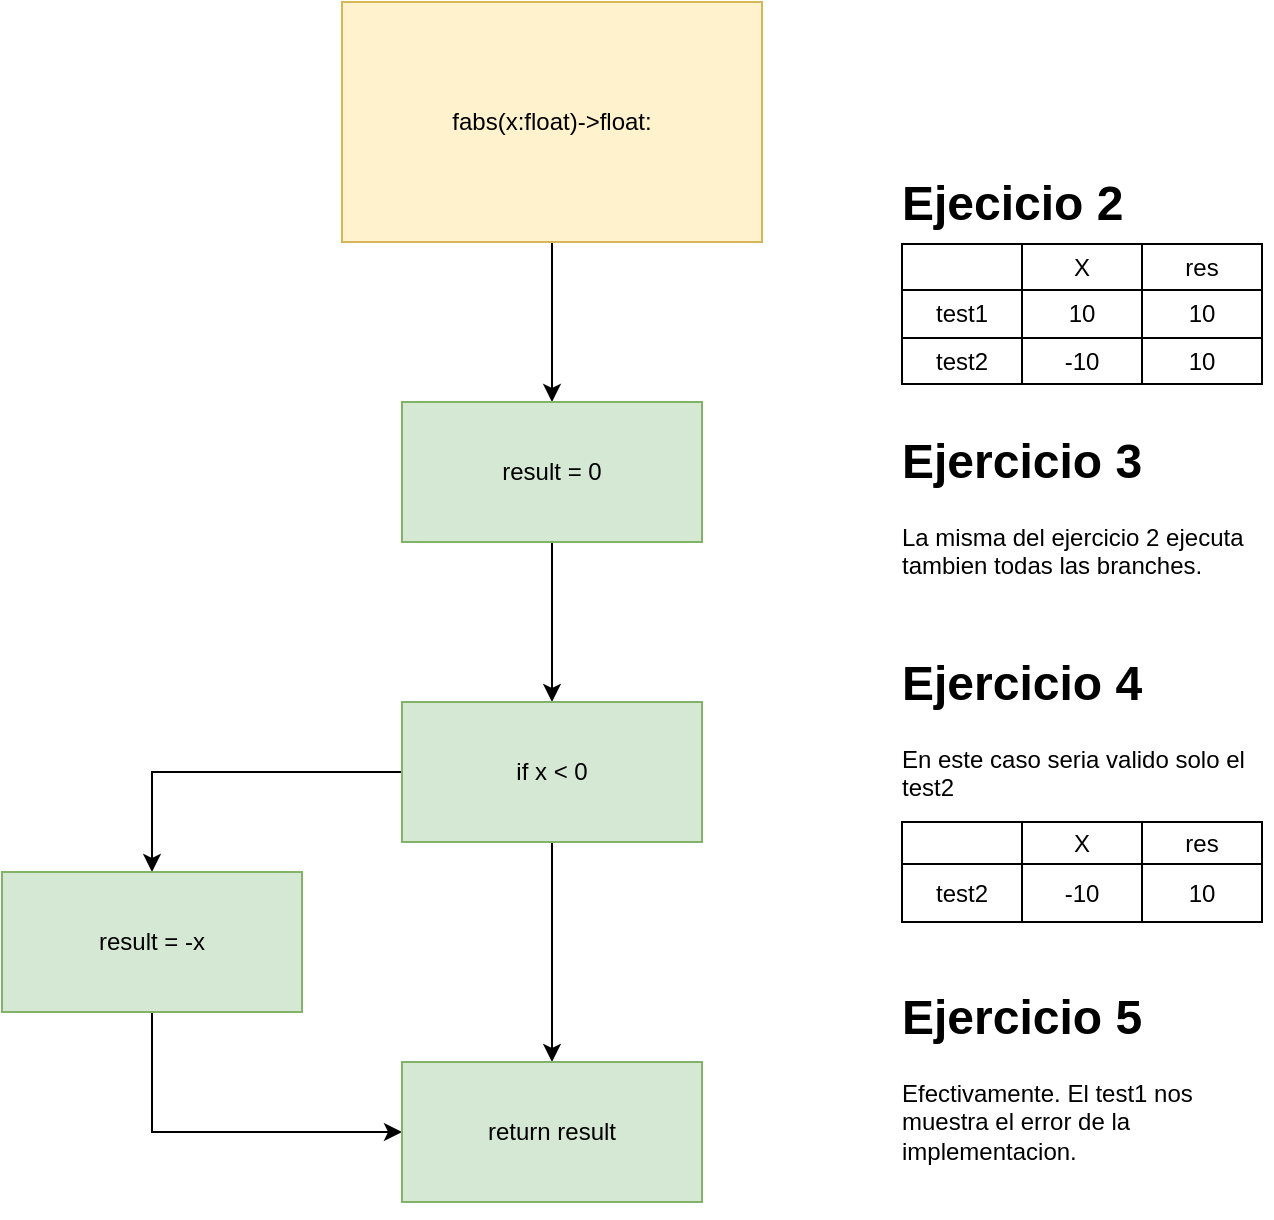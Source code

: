 <mxfile version="21.2.8" type="device">
  <diagram id="C5RBs43oDa-KdzZeNtuy" name="Page-1">
    <mxGraphModel dx="462" dy="822" grid="1" gridSize="10" guides="1" tooltips="1" connect="1" arrows="1" fold="1" page="1" pageScale="1" pageWidth="827" pageHeight="1169" math="0" shadow="0">
      <root>
        <mxCell id="WIyWlLk6GJQsqaUBKTNV-0" />
        <mxCell id="WIyWlLk6GJQsqaUBKTNV-1" parent="WIyWlLk6GJQsqaUBKTNV-0" />
        <mxCell id="HGcMaeUyVSTkXoYceGe6-3" value="" style="edgeStyle=orthogonalEdgeStyle;rounded=0;orthogonalLoop=1;jettySize=auto;html=1;" edge="1" parent="WIyWlLk6GJQsqaUBKTNV-1" source="HGcMaeUyVSTkXoYceGe6-1" target="HGcMaeUyVSTkXoYceGe6-2">
          <mxGeometry relative="1" as="geometry" />
        </mxCell>
        <mxCell id="HGcMaeUyVSTkXoYceGe6-1" value="fabs(x:float)-&amp;gt;float:" style="rounded=0;whiteSpace=wrap;html=1;fillColor=#fff2cc;strokeColor=#d6b656;" vertex="1" parent="WIyWlLk6GJQsqaUBKTNV-1">
          <mxGeometry x="200" y="80" width="210" height="120" as="geometry" />
        </mxCell>
        <mxCell id="HGcMaeUyVSTkXoYceGe6-5" value="" style="edgeStyle=orthogonalEdgeStyle;rounded=0;orthogonalLoop=1;jettySize=auto;html=1;" edge="1" parent="WIyWlLk6GJQsqaUBKTNV-1" source="HGcMaeUyVSTkXoYceGe6-2" target="HGcMaeUyVSTkXoYceGe6-4">
          <mxGeometry relative="1" as="geometry" />
        </mxCell>
        <mxCell id="HGcMaeUyVSTkXoYceGe6-2" value="result = 0" style="rounded=0;whiteSpace=wrap;html=1;fillColor=#d5e8d4;strokeColor=#82b366;" vertex="1" parent="WIyWlLk6GJQsqaUBKTNV-1">
          <mxGeometry x="230" y="280" width="150" height="70" as="geometry" />
        </mxCell>
        <mxCell id="HGcMaeUyVSTkXoYceGe6-7" value="" style="edgeStyle=orthogonalEdgeStyle;rounded=0;orthogonalLoop=1;jettySize=auto;html=1;" edge="1" parent="WIyWlLk6GJQsqaUBKTNV-1" source="HGcMaeUyVSTkXoYceGe6-4" target="HGcMaeUyVSTkXoYceGe6-6">
          <mxGeometry relative="1" as="geometry" />
        </mxCell>
        <mxCell id="HGcMaeUyVSTkXoYceGe6-9" value="" style="edgeStyle=orthogonalEdgeStyle;rounded=0;orthogonalLoop=1;jettySize=auto;html=1;" edge="1" parent="WIyWlLk6GJQsqaUBKTNV-1" source="HGcMaeUyVSTkXoYceGe6-4" target="HGcMaeUyVSTkXoYceGe6-8">
          <mxGeometry relative="1" as="geometry" />
        </mxCell>
        <mxCell id="HGcMaeUyVSTkXoYceGe6-4" value="if x &amp;lt; 0" style="rounded=0;whiteSpace=wrap;html=1;fillColor=#d5e8d4;strokeColor=#82b366;" vertex="1" parent="WIyWlLk6GJQsqaUBKTNV-1">
          <mxGeometry x="230" y="430" width="150" height="70" as="geometry" />
        </mxCell>
        <mxCell id="HGcMaeUyVSTkXoYceGe6-10" style="edgeStyle=orthogonalEdgeStyle;rounded=0;orthogonalLoop=1;jettySize=auto;html=1;exitX=0.5;exitY=1;exitDx=0;exitDy=0;entryX=0;entryY=0.5;entryDx=0;entryDy=0;" edge="1" parent="WIyWlLk6GJQsqaUBKTNV-1" source="HGcMaeUyVSTkXoYceGe6-6" target="HGcMaeUyVSTkXoYceGe6-8">
          <mxGeometry relative="1" as="geometry" />
        </mxCell>
        <mxCell id="HGcMaeUyVSTkXoYceGe6-6" value="result = -x" style="rounded=0;whiteSpace=wrap;html=1;fillColor=#d5e8d4;strokeColor=#82b366;" vertex="1" parent="WIyWlLk6GJQsqaUBKTNV-1">
          <mxGeometry x="30" y="515" width="150" height="70" as="geometry" />
        </mxCell>
        <mxCell id="HGcMaeUyVSTkXoYceGe6-8" value="return result" style="rounded=0;whiteSpace=wrap;html=1;fillColor=#d5e8d4;strokeColor=#82b366;" vertex="1" parent="WIyWlLk6GJQsqaUBKTNV-1">
          <mxGeometry x="230" y="610" width="150" height="70" as="geometry" />
        </mxCell>
        <mxCell id="HGcMaeUyVSTkXoYceGe6-11" value="&lt;h1&gt;Ejecicio 2&lt;/h1&gt;&lt;div&gt;&lt;br&gt;&lt;/div&gt;" style="text;html=1;strokeColor=none;fillColor=none;spacing=5;spacingTop=-20;whiteSpace=wrap;overflow=hidden;rounded=0;" vertex="1" parent="WIyWlLk6GJQsqaUBKTNV-1">
          <mxGeometry x="475" y="161" width="190" height="120" as="geometry" />
        </mxCell>
        <mxCell id="HGcMaeUyVSTkXoYceGe6-12" value="" style="shape=table;startSize=0;container=1;collapsible=0;childLayout=tableLayout;" vertex="1" parent="WIyWlLk6GJQsqaUBKTNV-1">
          <mxGeometry x="480" y="201" width="180" height="70" as="geometry" />
        </mxCell>
        <mxCell id="HGcMaeUyVSTkXoYceGe6-13" value="" style="shape=tableRow;horizontal=0;startSize=0;swimlaneHead=0;swimlaneBody=0;strokeColor=inherit;top=0;left=0;bottom=0;right=0;collapsible=0;dropTarget=0;fillColor=none;points=[[0,0.5],[1,0.5]];portConstraint=eastwest;" vertex="1" parent="HGcMaeUyVSTkXoYceGe6-12">
          <mxGeometry width="180" height="23" as="geometry" />
        </mxCell>
        <mxCell id="HGcMaeUyVSTkXoYceGe6-14" value="" style="shape=partialRectangle;html=1;whiteSpace=wrap;connectable=0;strokeColor=inherit;overflow=hidden;fillColor=none;top=0;left=0;bottom=0;right=0;pointerEvents=1;" vertex="1" parent="HGcMaeUyVSTkXoYceGe6-13">
          <mxGeometry width="60" height="23" as="geometry">
            <mxRectangle width="60" height="23" as="alternateBounds" />
          </mxGeometry>
        </mxCell>
        <mxCell id="HGcMaeUyVSTkXoYceGe6-15" value="X" style="shape=partialRectangle;html=1;whiteSpace=wrap;connectable=0;strokeColor=inherit;overflow=hidden;fillColor=none;top=0;left=0;bottom=0;right=0;pointerEvents=1;" vertex="1" parent="HGcMaeUyVSTkXoYceGe6-13">
          <mxGeometry x="60" width="60" height="23" as="geometry">
            <mxRectangle width="60" height="23" as="alternateBounds" />
          </mxGeometry>
        </mxCell>
        <mxCell id="HGcMaeUyVSTkXoYceGe6-16" value="res" style="shape=partialRectangle;html=1;whiteSpace=wrap;connectable=0;strokeColor=inherit;overflow=hidden;fillColor=none;top=0;left=0;bottom=0;right=0;pointerEvents=1;" vertex="1" parent="HGcMaeUyVSTkXoYceGe6-13">
          <mxGeometry x="120" width="60" height="23" as="geometry">
            <mxRectangle width="60" height="23" as="alternateBounds" />
          </mxGeometry>
        </mxCell>
        <mxCell id="HGcMaeUyVSTkXoYceGe6-17" value="" style="shape=tableRow;horizontal=0;startSize=0;swimlaneHead=0;swimlaneBody=0;strokeColor=inherit;top=0;left=0;bottom=0;right=0;collapsible=0;dropTarget=0;fillColor=none;points=[[0,0.5],[1,0.5]];portConstraint=eastwest;" vertex="1" parent="HGcMaeUyVSTkXoYceGe6-12">
          <mxGeometry y="23" width="180" height="24" as="geometry" />
        </mxCell>
        <mxCell id="HGcMaeUyVSTkXoYceGe6-18" value="test1" style="shape=partialRectangle;html=1;whiteSpace=wrap;connectable=0;strokeColor=inherit;overflow=hidden;fillColor=none;top=0;left=0;bottom=0;right=0;pointerEvents=1;" vertex="1" parent="HGcMaeUyVSTkXoYceGe6-17">
          <mxGeometry width="60" height="24" as="geometry">
            <mxRectangle width="60" height="24" as="alternateBounds" />
          </mxGeometry>
        </mxCell>
        <mxCell id="HGcMaeUyVSTkXoYceGe6-19" value="10" style="shape=partialRectangle;html=1;whiteSpace=wrap;connectable=0;strokeColor=inherit;overflow=hidden;fillColor=none;top=0;left=0;bottom=0;right=0;pointerEvents=1;" vertex="1" parent="HGcMaeUyVSTkXoYceGe6-17">
          <mxGeometry x="60" width="60" height="24" as="geometry">
            <mxRectangle width="60" height="24" as="alternateBounds" />
          </mxGeometry>
        </mxCell>
        <mxCell id="HGcMaeUyVSTkXoYceGe6-20" value="10" style="shape=partialRectangle;html=1;whiteSpace=wrap;connectable=0;strokeColor=inherit;overflow=hidden;fillColor=none;top=0;left=0;bottom=0;right=0;pointerEvents=1;" vertex="1" parent="HGcMaeUyVSTkXoYceGe6-17">
          <mxGeometry x="120" width="60" height="24" as="geometry">
            <mxRectangle width="60" height="24" as="alternateBounds" />
          </mxGeometry>
        </mxCell>
        <mxCell id="HGcMaeUyVSTkXoYceGe6-21" value="" style="shape=tableRow;horizontal=0;startSize=0;swimlaneHead=0;swimlaneBody=0;strokeColor=inherit;top=0;left=0;bottom=0;right=0;collapsible=0;dropTarget=0;fillColor=none;points=[[0,0.5],[1,0.5]];portConstraint=eastwest;" vertex="1" parent="HGcMaeUyVSTkXoYceGe6-12">
          <mxGeometry y="47" width="180" height="23" as="geometry" />
        </mxCell>
        <mxCell id="HGcMaeUyVSTkXoYceGe6-22" value="test2" style="shape=partialRectangle;html=1;whiteSpace=wrap;connectable=0;strokeColor=inherit;overflow=hidden;fillColor=none;top=0;left=0;bottom=0;right=0;pointerEvents=1;" vertex="1" parent="HGcMaeUyVSTkXoYceGe6-21">
          <mxGeometry width="60" height="23" as="geometry">
            <mxRectangle width="60" height="23" as="alternateBounds" />
          </mxGeometry>
        </mxCell>
        <mxCell id="HGcMaeUyVSTkXoYceGe6-23" value="-10" style="shape=partialRectangle;html=1;whiteSpace=wrap;connectable=0;strokeColor=inherit;overflow=hidden;fillColor=none;top=0;left=0;bottom=0;right=0;pointerEvents=1;" vertex="1" parent="HGcMaeUyVSTkXoYceGe6-21">
          <mxGeometry x="60" width="60" height="23" as="geometry">
            <mxRectangle width="60" height="23" as="alternateBounds" />
          </mxGeometry>
        </mxCell>
        <mxCell id="HGcMaeUyVSTkXoYceGe6-24" value="10" style="shape=partialRectangle;html=1;whiteSpace=wrap;connectable=0;strokeColor=inherit;overflow=hidden;fillColor=none;top=0;left=0;bottom=0;right=0;pointerEvents=1;" vertex="1" parent="HGcMaeUyVSTkXoYceGe6-21">
          <mxGeometry x="120" width="60" height="23" as="geometry">
            <mxRectangle width="60" height="23" as="alternateBounds" />
          </mxGeometry>
        </mxCell>
        <mxCell id="HGcMaeUyVSTkXoYceGe6-25" value="&lt;h1&gt;Ejercicio 3&lt;/h1&gt;&lt;div&gt;La misma del ejercicio 2 ejecuta tambien todas las branches.&lt;/div&gt;" style="text;html=1;strokeColor=none;fillColor=none;spacing=5;spacingTop=-20;whiteSpace=wrap;overflow=hidden;rounded=0;" vertex="1" parent="WIyWlLk6GJQsqaUBKTNV-1">
          <mxGeometry x="475" y="290" width="190" height="90" as="geometry" />
        </mxCell>
        <mxCell id="HGcMaeUyVSTkXoYceGe6-26" value="&lt;h1&gt;Ejercicio 4&lt;/h1&gt;&lt;div&gt;En este caso seria valido solo el test2&lt;/div&gt;" style="text;html=1;strokeColor=none;fillColor=none;spacing=5;spacingTop=-20;whiteSpace=wrap;overflow=hidden;rounded=0;" vertex="1" parent="WIyWlLk6GJQsqaUBKTNV-1">
          <mxGeometry x="475" y="401" width="190" height="120" as="geometry" />
        </mxCell>
        <mxCell id="HGcMaeUyVSTkXoYceGe6-27" value="" style="shape=table;startSize=0;container=1;collapsible=0;childLayout=tableLayout;" vertex="1" parent="WIyWlLk6GJQsqaUBKTNV-1">
          <mxGeometry x="480" y="490" width="180" height="50" as="geometry" />
        </mxCell>
        <mxCell id="HGcMaeUyVSTkXoYceGe6-28" value="" style="shape=tableRow;horizontal=0;startSize=0;swimlaneHead=0;swimlaneBody=0;strokeColor=inherit;top=0;left=0;bottom=0;right=0;collapsible=0;dropTarget=0;fillColor=none;points=[[0,0.5],[1,0.5]];portConstraint=eastwest;" vertex="1" parent="HGcMaeUyVSTkXoYceGe6-27">
          <mxGeometry width="180" height="21" as="geometry" />
        </mxCell>
        <mxCell id="HGcMaeUyVSTkXoYceGe6-29" value="" style="shape=partialRectangle;html=1;whiteSpace=wrap;connectable=0;strokeColor=inherit;overflow=hidden;fillColor=none;top=0;left=0;bottom=0;right=0;pointerEvents=1;" vertex="1" parent="HGcMaeUyVSTkXoYceGe6-28">
          <mxGeometry width="60" height="21" as="geometry">
            <mxRectangle width="60" height="21" as="alternateBounds" />
          </mxGeometry>
        </mxCell>
        <mxCell id="HGcMaeUyVSTkXoYceGe6-30" value="X" style="shape=partialRectangle;html=1;whiteSpace=wrap;connectable=0;strokeColor=inherit;overflow=hidden;fillColor=none;top=0;left=0;bottom=0;right=0;pointerEvents=1;" vertex="1" parent="HGcMaeUyVSTkXoYceGe6-28">
          <mxGeometry x="60" width="60" height="21" as="geometry">
            <mxRectangle width="60" height="21" as="alternateBounds" />
          </mxGeometry>
        </mxCell>
        <mxCell id="HGcMaeUyVSTkXoYceGe6-31" value="res" style="shape=partialRectangle;html=1;whiteSpace=wrap;connectable=0;strokeColor=inherit;overflow=hidden;fillColor=none;top=0;left=0;bottom=0;right=0;pointerEvents=1;" vertex="1" parent="HGcMaeUyVSTkXoYceGe6-28">
          <mxGeometry x="120" width="60" height="21" as="geometry">
            <mxRectangle width="60" height="21" as="alternateBounds" />
          </mxGeometry>
        </mxCell>
        <mxCell id="HGcMaeUyVSTkXoYceGe6-36" value="" style="shape=tableRow;horizontal=0;startSize=0;swimlaneHead=0;swimlaneBody=0;strokeColor=inherit;top=0;left=0;bottom=0;right=0;collapsible=0;dropTarget=0;fillColor=none;points=[[0,0.5],[1,0.5]];portConstraint=eastwest;" vertex="1" parent="HGcMaeUyVSTkXoYceGe6-27">
          <mxGeometry y="21" width="180" height="29" as="geometry" />
        </mxCell>
        <mxCell id="HGcMaeUyVSTkXoYceGe6-37" value="test2" style="shape=partialRectangle;html=1;whiteSpace=wrap;connectable=0;strokeColor=inherit;overflow=hidden;fillColor=none;top=0;left=0;bottom=0;right=0;pointerEvents=1;" vertex="1" parent="HGcMaeUyVSTkXoYceGe6-36">
          <mxGeometry width="60" height="29" as="geometry">
            <mxRectangle width="60" height="29" as="alternateBounds" />
          </mxGeometry>
        </mxCell>
        <mxCell id="HGcMaeUyVSTkXoYceGe6-38" value="-10" style="shape=partialRectangle;html=1;whiteSpace=wrap;connectable=0;strokeColor=inherit;overflow=hidden;fillColor=none;top=0;left=0;bottom=0;right=0;pointerEvents=1;" vertex="1" parent="HGcMaeUyVSTkXoYceGe6-36">
          <mxGeometry x="60" width="60" height="29" as="geometry">
            <mxRectangle width="60" height="29" as="alternateBounds" />
          </mxGeometry>
        </mxCell>
        <mxCell id="HGcMaeUyVSTkXoYceGe6-39" value="10" style="shape=partialRectangle;html=1;whiteSpace=wrap;connectable=0;strokeColor=inherit;overflow=hidden;fillColor=none;top=0;left=0;bottom=0;right=0;pointerEvents=1;" vertex="1" parent="HGcMaeUyVSTkXoYceGe6-36">
          <mxGeometry x="120" width="60" height="29" as="geometry">
            <mxRectangle width="60" height="29" as="alternateBounds" />
          </mxGeometry>
        </mxCell>
        <mxCell id="HGcMaeUyVSTkXoYceGe6-63" value="&lt;h1&gt;Ejercicio 5&lt;/h1&gt;&lt;div&gt;Efectivamente. El test1 nos muestra el error de la implementacion.&lt;/div&gt;" style="text;html=1;strokeColor=none;fillColor=none;spacing=5;spacingTop=-20;whiteSpace=wrap;overflow=hidden;rounded=0;" vertex="1" parent="WIyWlLk6GJQsqaUBKTNV-1">
          <mxGeometry x="475" y="568" width="190" height="120" as="geometry" />
        </mxCell>
      </root>
    </mxGraphModel>
  </diagram>
</mxfile>

